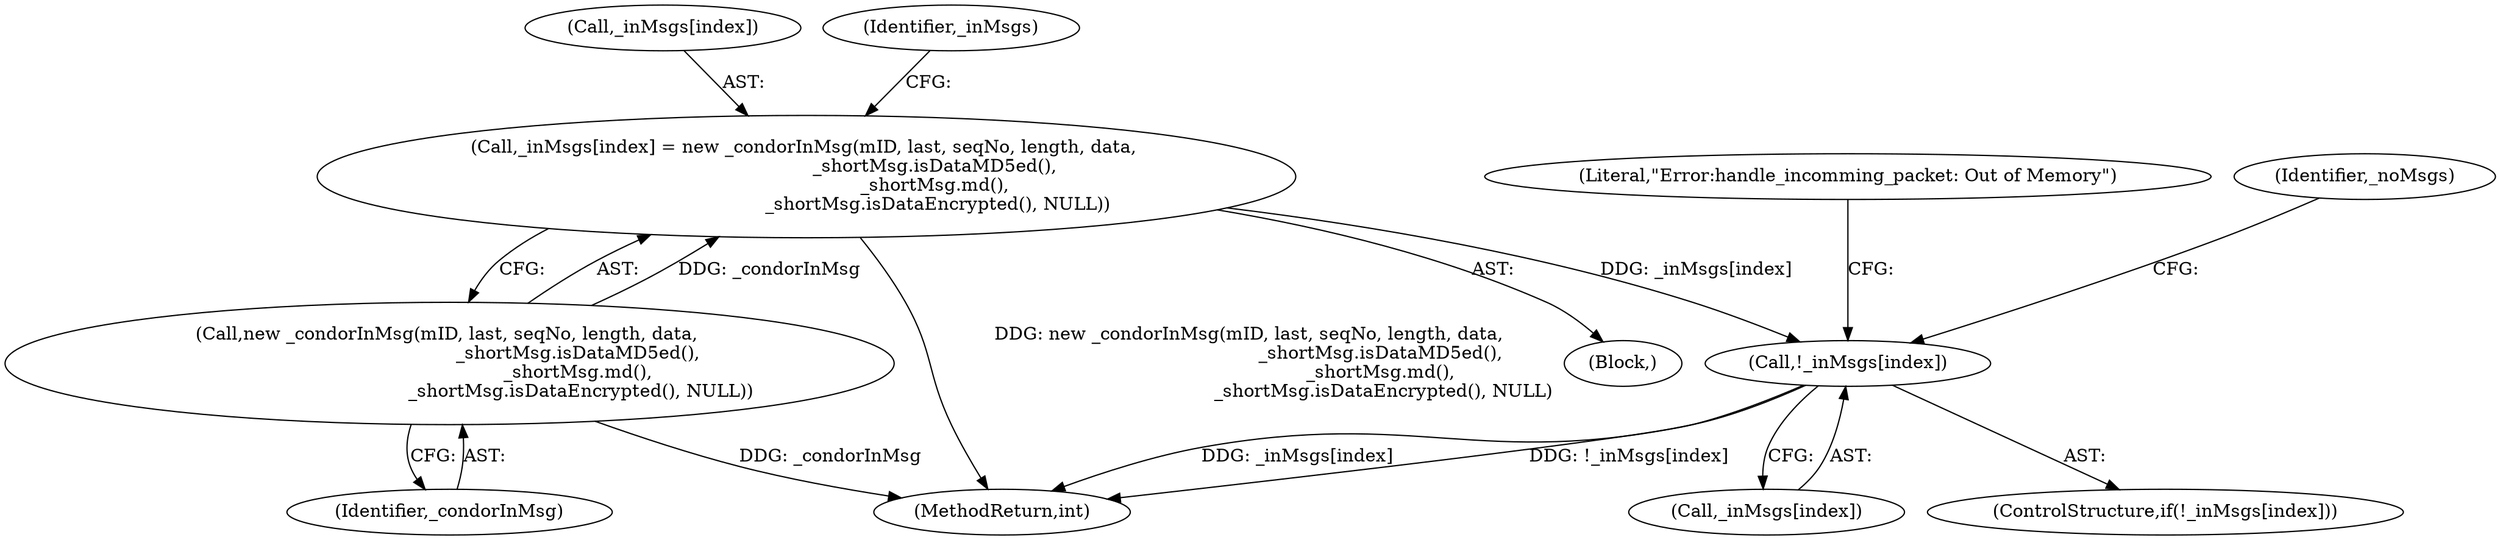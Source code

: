 digraph "0_htcondor_5e5571d1a431eb3c61977b6dd6ec90186ef79867_2@array" {
"1000479" [label="(Call,!_inMsgs[index])"];
"1000472" [label="(Call,_inMsgs[index] = new _condorInMsg(mID, last, seqNo, length, data, \n                                              _shortMsg.isDataMD5ed(), \n                                              _shortMsg.md(), \n                                              _shortMsg.isDataEncrypted(), NULL))"];
"1000476" [label="(Call,new _condorInMsg(mID, last, seqNo, length, data, \n                                              _shortMsg.isDataMD5ed(), \n                                              _shortMsg.md(), \n                                              _shortMsg.isDataEncrypted(), NULL))"];
"1000485" [label="(Literal,\"Error:handle_incomming_packet: Out of Memory\")"];
"1000471" [label="(Block,)"];
"1000479" [label="(Call,!_inMsgs[index])"];
"1000473" [label="(Call,_inMsgs[index])"];
"1000480" [label="(Call,_inMsgs[index])"];
"1000472" [label="(Call,_inMsgs[index] = new _condorInMsg(mID, last, seqNo, length, data, \n                                              _shortMsg.isDataMD5ed(), \n                                              _shortMsg.md(), \n                                              _shortMsg.isDataEncrypted(), NULL))"];
"1000481" [label="(Identifier,_inMsgs)"];
"1000478" [label="(ControlStructure,if(!_inMsgs[index]))"];
"1000490" [label="(MethodReturn,int)"];
"1000477" [label="(Identifier,_condorInMsg)"];
"1000476" [label="(Call,new _condorInMsg(mID, last, seqNo, length, data, \n                                              _shortMsg.isDataMD5ed(), \n                                              _shortMsg.md(), \n                                              _shortMsg.isDataEncrypted(), NULL))"];
"1000487" [label="(Identifier,_noMsgs)"];
"1000479" -> "1000478"  [label="AST: "];
"1000479" -> "1000480"  [label="CFG: "];
"1000480" -> "1000479"  [label="AST: "];
"1000485" -> "1000479"  [label="CFG: "];
"1000487" -> "1000479"  [label="CFG: "];
"1000479" -> "1000490"  [label="DDG: !_inMsgs[index]"];
"1000479" -> "1000490"  [label="DDG: _inMsgs[index]"];
"1000472" -> "1000479"  [label="DDG: _inMsgs[index]"];
"1000472" -> "1000471"  [label="AST: "];
"1000472" -> "1000476"  [label="CFG: "];
"1000473" -> "1000472"  [label="AST: "];
"1000476" -> "1000472"  [label="AST: "];
"1000481" -> "1000472"  [label="CFG: "];
"1000472" -> "1000490"  [label="DDG: new _condorInMsg(mID, last, seqNo, length, data, \n                                              _shortMsg.isDataMD5ed(), \n                                              _shortMsg.md(), \n                                              _shortMsg.isDataEncrypted(), NULL)"];
"1000476" -> "1000472"  [label="DDG: _condorInMsg"];
"1000476" -> "1000477"  [label="CFG: "];
"1000477" -> "1000476"  [label="AST: "];
"1000476" -> "1000490"  [label="DDG: _condorInMsg"];
}
